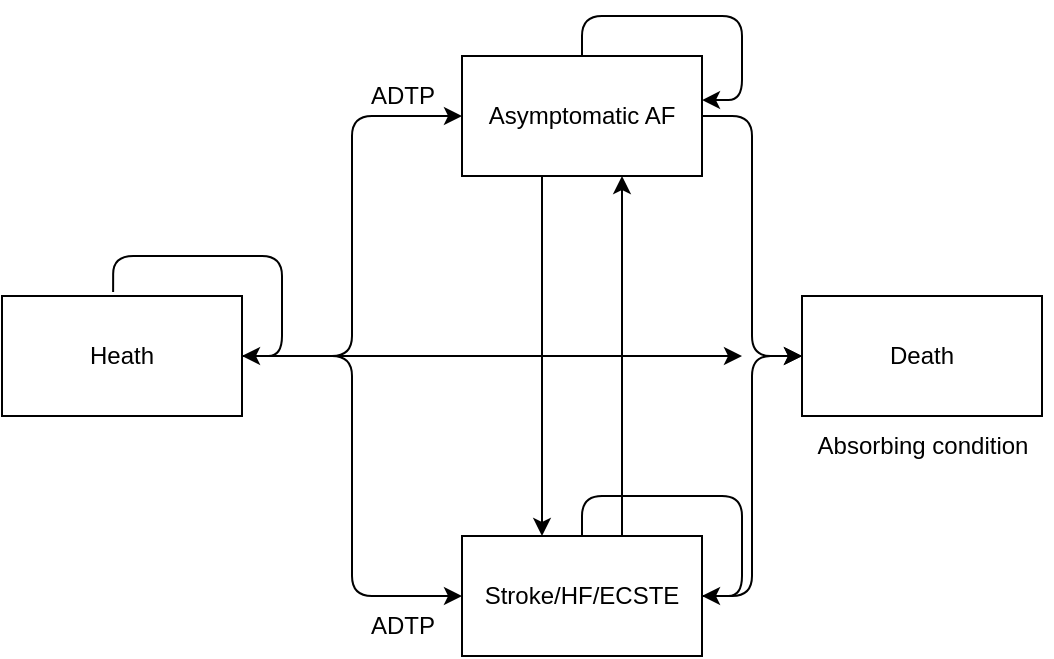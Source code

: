 <mxfile version="20.3.0" type="device"><diagram id="C5RBs43oDa-KdzZeNtuy" name="Page-1"><mxGraphModel dx="723" dy="458" grid="1" gridSize="10" guides="1" tooltips="1" connect="1" arrows="1" fold="1" page="1" pageScale="1" pageWidth="827" pageHeight="1169" math="0" shadow="0"><root><mxCell id="WIyWlLk6GJQsqaUBKTNV-0"/><mxCell id="WIyWlLk6GJQsqaUBKTNV-1" parent="WIyWlLk6GJQsqaUBKTNV-0"/><mxCell id="3okUSceUIyto37ApGwjy-4" style="edgeStyle=orthogonalEdgeStyle;rounded=1;orthogonalLoop=1;jettySize=auto;html=1;entryX=0;entryY=0.5;entryDx=0;entryDy=0;" edge="1" parent="WIyWlLk6GJQsqaUBKTNV-1" source="3okUSceUIyto37ApGwjy-0" target="3okUSceUIyto37ApGwjy-3"><mxGeometry relative="1" as="geometry"/></mxCell><mxCell id="3okUSceUIyto37ApGwjy-9" style="edgeStyle=orthogonalEdgeStyle;rounded=1;orthogonalLoop=1;jettySize=auto;html=1;entryX=0;entryY=0.5;entryDx=0;entryDy=0;" edge="1" parent="WIyWlLk6GJQsqaUBKTNV-1" source="3okUSceUIyto37ApGwjy-0" target="3okUSceUIyto37ApGwjy-5"><mxGeometry relative="1" as="geometry"/></mxCell><mxCell id="3okUSceUIyto37ApGwjy-17" style="edgeStyle=orthogonalEdgeStyle;rounded=1;orthogonalLoop=1;jettySize=auto;html=1;" edge="1" parent="WIyWlLk6GJQsqaUBKTNV-1" source="3okUSceUIyto37ApGwjy-0"><mxGeometry relative="1" as="geometry"><mxPoint x="640" y="240" as="targetPoint"/></mxGeometry></mxCell><mxCell id="3okUSceUIyto37ApGwjy-0" value="Heath" style="rounded=0;whiteSpace=wrap;html=1;" vertex="1" parent="WIyWlLk6GJQsqaUBKTNV-1"><mxGeometry x="270" y="210" width="120" height="60" as="geometry"/></mxCell><mxCell id="3okUSceUIyto37ApGwjy-12" style="edgeStyle=orthogonalEdgeStyle;rounded=1;orthogonalLoop=1;jettySize=auto;html=1;" edge="1" parent="WIyWlLk6GJQsqaUBKTNV-1" source="3okUSceUIyto37ApGwjy-3" target="3okUSceUIyto37ApGwjy-5"><mxGeometry relative="1" as="geometry"><Array as="points"><mxPoint x="540" y="240"/><mxPoint x="540" y="240"/></Array></mxGeometry></mxCell><mxCell id="3okUSceUIyto37ApGwjy-15" style="edgeStyle=orthogonalEdgeStyle;rounded=1;orthogonalLoop=1;jettySize=auto;html=1;entryX=0;entryY=0.5;entryDx=0;entryDy=0;" edge="1" parent="WIyWlLk6GJQsqaUBKTNV-1" source="3okUSceUIyto37ApGwjy-3" target="3okUSceUIyto37ApGwjy-14"><mxGeometry relative="1" as="geometry"/></mxCell><mxCell id="3okUSceUIyto37ApGwjy-3" value="Asymptomatic AF" style="rounded=0;whiteSpace=wrap;html=1;" vertex="1" parent="WIyWlLk6GJQsqaUBKTNV-1"><mxGeometry x="500" y="90" width="120" height="60" as="geometry"/></mxCell><mxCell id="3okUSceUIyto37ApGwjy-13" style="edgeStyle=orthogonalEdgeStyle;rounded=1;orthogonalLoop=1;jettySize=auto;html=1;" edge="1" parent="WIyWlLk6GJQsqaUBKTNV-1" source="3okUSceUIyto37ApGwjy-5" target="3okUSceUIyto37ApGwjy-3"><mxGeometry relative="1" as="geometry"><Array as="points"><mxPoint x="580" y="240"/><mxPoint x="580" y="240"/></Array></mxGeometry></mxCell><mxCell id="3okUSceUIyto37ApGwjy-16" style="edgeStyle=orthogonalEdgeStyle;rounded=1;orthogonalLoop=1;jettySize=auto;html=1;entryX=0;entryY=0.5;entryDx=0;entryDy=0;" edge="1" parent="WIyWlLk6GJQsqaUBKTNV-1" source="3okUSceUIyto37ApGwjy-5" target="3okUSceUIyto37ApGwjy-14"><mxGeometry relative="1" as="geometry"/></mxCell><mxCell id="3okUSceUIyto37ApGwjy-5" value="Stroke/HF/ECSTE" style="rounded=0;whiteSpace=wrap;html=1;" vertex="1" parent="WIyWlLk6GJQsqaUBKTNV-1"><mxGeometry x="500" y="330" width="120" height="60" as="geometry"/></mxCell><mxCell id="3okUSceUIyto37ApGwjy-14" value="Death" style="rounded=0;whiteSpace=wrap;html=1;" vertex="1" parent="WIyWlLk6GJQsqaUBKTNV-1"><mxGeometry x="670" y="210" width="120" height="60" as="geometry"/></mxCell><mxCell id="3okUSceUIyto37ApGwjy-18" style="edgeStyle=orthogonalEdgeStyle;rounded=1;orthogonalLoop=1;jettySize=auto;html=1;entryX=1;entryY=0.367;entryDx=0;entryDy=0;entryPerimeter=0;" edge="1" parent="WIyWlLk6GJQsqaUBKTNV-1" source="3okUSceUIyto37ApGwjy-3" target="3okUSceUIyto37ApGwjy-3"><mxGeometry relative="1" as="geometry"/></mxCell><mxCell id="3okUSceUIyto37ApGwjy-19" style="edgeStyle=orthogonalEdgeStyle;rounded=1;orthogonalLoop=1;jettySize=auto;html=1;entryX=1;entryY=0.5;entryDx=0;entryDy=0;" edge="1" parent="WIyWlLk6GJQsqaUBKTNV-1" source="3okUSceUIyto37ApGwjy-5" target="3okUSceUIyto37ApGwjy-5"><mxGeometry relative="1" as="geometry"/></mxCell><mxCell id="3okUSceUIyto37ApGwjy-20" style="edgeStyle=orthogonalEdgeStyle;rounded=1;orthogonalLoop=1;jettySize=auto;html=1;exitX=0.463;exitY=-0.033;exitDx=0;exitDy=0;exitPerimeter=0;entryX=1;entryY=0.5;entryDx=0;entryDy=0;" edge="1" parent="WIyWlLk6GJQsqaUBKTNV-1" source="3okUSceUIyto37ApGwjy-0" target="3okUSceUIyto37ApGwjy-0"><mxGeometry relative="1" as="geometry"/></mxCell><mxCell id="3okUSceUIyto37ApGwjy-21" value="Absorbing condition" style="text;html=1;align=center;verticalAlign=middle;resizable=0;points=[];autosize=1;strokeColor=none;fillColor=none;" vertex="1" parent="WIyWlLk6GJQsqaUBKTNV-1"><mxGeometry x="665" y="270" width="130" height="30" as="geometry"/></mxCell><mxCell id="3okUSceUIyto37ApGwjy-22" value="ADTP" style="text;html=1;align=center;verticalAlign=middle;resizable=0;points=[];autosize=1;strokeColor=none;fillColor=none;" vertex="1" parent="WIyWlLk6GJQsqaUBKTNV-1"><mxGeometry x="440" y="95" width="60" height="30" as="geometry"/></mxCell><mxCell id="3okUSceUIyto37ApGwjy-23" value="ADTP" style="text;html=1;align=center;verticalAlign=middle;resizable=0;points=[];autosize=1;strokeColor=none;fillColor=none;" vertex="1" parent="WIyWlLk6GJQsqaUBKTNV-1"><mxGeometry x="440" y="360" width="60" height="30" as="geometry"/></mxCell></root></mxGraphModel></diagram></mxfile>